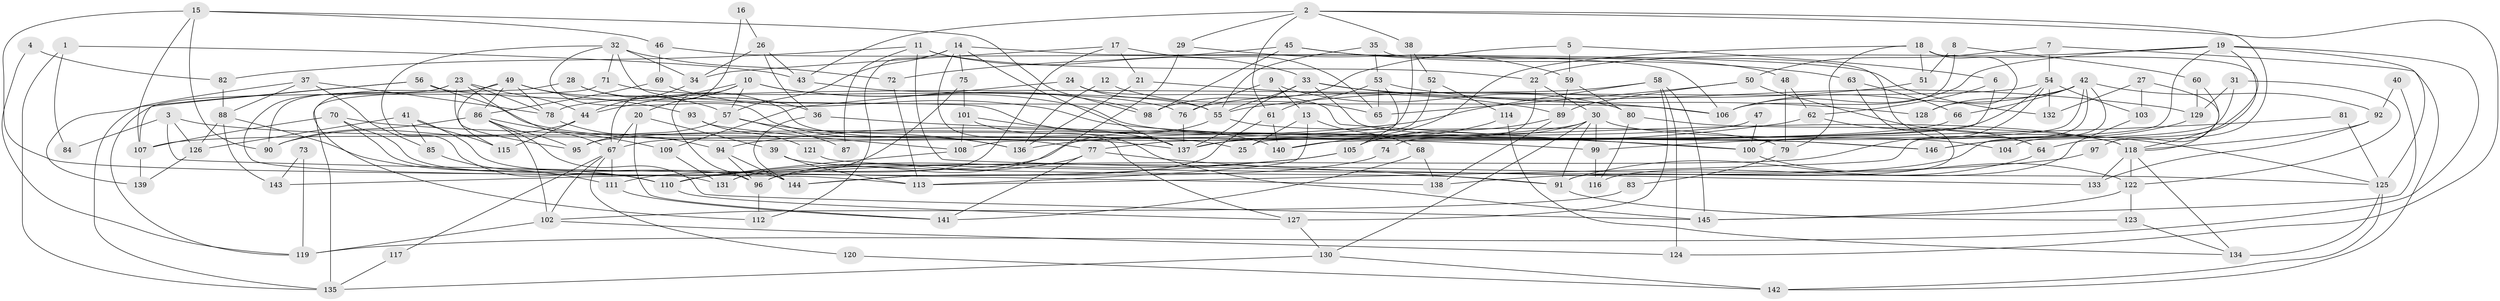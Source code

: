 // coarse degree distribution, {3: 0.26, 8: 0.05, 4: 0.2, 5: 0.13, 7: 0.08, 2: 0.09, 9: 0.04, 6: 0.1, 11: 0.03, 10: 0.02}
// Generated by graph-tools (version 1.1) at 2025/41/03/06/25 10:41:59]
// undirected, 146 vertices, 292 edges
graph export_dot {
graph [start="1"]
  node [color=gray90,style=filled];
  1;
  2;
  3;
  4;
  5;
  6;
  7;
  8;
  9;
  10;
  11;
  12;
  13;
  14;
  15;
  16;
  17;
  18;
  19;
  20;
  21;
  22;
  23;
  24;
  25;
  26;
  27;
  28;
  29;
  30;
  31;
  32;
  33;
  34;
  35;
  36;
  37;
  38;
  39;
  40;
  41;
  42;
  43;
  44;
  45;
  46;
  47;
  48;
  49;
  50;
  51;
  52;
  53;
  54;
  55;
  56;
  57;
  58;
  59;
  60;
  61;
  62;
  63;
  64;
  65;
  66;
  67;
  68;
  69;
  70;
  71;
  72;
  73;
  74;
  75;
  76;
  77;
  78;
  79;
  80;
  81;
  82;
  83;
  84;
  85;
  86;
  87;
  88;
  89;
  90;
  91;
  92;
  93;
  94;
  95;
  96;
  97;
  98;
  99;
  100;
  101;
  102;
  103;
  104;
  105;
  106;
  107;
  108;
  109;
  110;
  111;
  112;
  113;
  114;
  115;
  116;
  117;
  118;
  119;
  120;
  121;
  122;
  123;
  124;
  125;
  126;
  127;
  128;
  129;
  130;
  131;
  132;
  133;
  134;
  135;
  136;
  137;
  138;
  139;
  140;
  141;
  142;
  143;
  144;
  145;
  146;
  1 -- 43;
  1 -- 135;
  1 -- 84;
  2 -- 43;
  2 -- 64;
  2 -- 29;
  2 -- 38;
  2 -- 61;
  2 -- 124;
  3 -- 126;
  3 -- 25;
  3 -- 84;
  3 -- 138;
  4 -- 119;
  4 -- 82;
  5 -- 98;
  5 -- 59;
  5 -- 6;
  6 -- 140;
  6 -- 62;
  7 -- 54;
  7 -- 142;
  7 -- 50;
  8 -- 106;
  8 -- 51;
  8 -- 60;
  9 -- 80;
  9 -- 76;
  9 -- 13;
  10 -- 44;
  10 -- 96;
  10 -- 20;
  10 -- 57;
  10 -- 98;
  10 -- 118;
  11 -- 133;
  11 -- 22;
  11 -- 33;
  11 -- 82;
  11 -- 87;
  12 -- 65;
  12 -- 136;
  13 -- 113;
  13 -- 25;
  13 -- 68;
  14 -- 127;
  14 -- 57;
  14 -- 75;
  14 -- 106;
  14 -- 112;
  14 -- 137;
  15 -- 90;
  15 -- 107;
  15 -- 46;
  15 -- 98;
  15 -- 113;
  16 -- 67;
  16 -- 26;
  17 -- 34;
  17 -- 131;
  17 -- 21;
  17 -- 65;
  18 -- 137;
  18 -- 118;
  18 -- 51;
  18 -- 79;
  18 -- 128;
  19 -- 106;
  19 -- 119;
  19 -- 22;
  19 -- 25;
  19 -- 104;
  19 -- 125;
  20 -- 39;
  20 -- 67;
  20 -- 141;
  21 -- 136;
  21 -- 89;
  22 -- 30;
  22 -- 74;
  23 -- 95;
  23 -- 78;
  23 -- 44;
  23 -- 67;
  23 -- 90;
  23 -- 131;
  24 -- 55;
  24 -- 100;
  24 -- 109;
  26 -- 34;
  26 -- 36;
  26 -- 43;
  27 -- 118;
  27 -- 103;
  27 -- 132;
  28 -- 77;
  28 -- 135;
  28 -- 36;
  29 -- 96;
  29 -- 59;
  30 -- 105;
  30 -- 91;
  30 -- 99;
  30 -- 104;
  30 -- 107;
  30 -- 130;
  31 -- 129;
  31 -- 146;
  31 -- 122;
  32 -- 136;
  32 -- 110;
  32 -- 34;
  32 -- 71;
  32 -- 72;
  32 -- 140;
  33 -- 106;
  33 -- 55;
  33 -- 129;
  33 -- 137;
  33 -- 146;
  34 -- 44;
  35 -- 53;
  35 -- 55;
  35 -- 64;
  36 -- 100;
  36 -- 144;
  37 -- 78;
  37 -- 85;
  37 -- 88;
  37 -- 139;
  38 -- 52;
  38 -- 108;
  39 -- 113;
  39 -- 91;
  40 -- 92;
  40 -- 145;
  41 -- 144;
  41 -- 126;
  41 -- 85;
  41 -- 115;
  42 -- 138;
  42 -- 106;
  42 -- 66;
  42 -- 92;
  42 -- 100;
  42 -- 113;
  42 -- 128;
  43 -- 55;
  44 -- 90;
  44 -- 115;
  45 -- 72;
  45 -- 98;
  45 -- 48;
  45 -- 63;
  46 -- 132;
  46 -- 69;
  47 -- 95;
  47 -- 100;
  48 -- 62;
  48 -- 79;
  49 -- 112;
  49 -- 115;
  49 -- 57;
  49 -- 78;
  49 -- 86;
  49 -- 93;
  50 -- 89;
  50 -- 65;
  50 -- 125;
  51 -- 55;
  52 -- 77;
  52 -- 114;
  53 -- 65;
  53 -- 128;
  53 -- 61;
  53 -- 105;
  54 -- 78;
  54 -- 137;
  54 -- 96;
  54 -- 103;
  54 -- 132;
  55 -- 79;
  55 -- 111;
  56 -- 137;
  56 -- 107;
  56 -- 106;
  56 -- 135;
  57 -- 87;
  57 -- 95;
  57 -- 136;
  58 -- 124;
  58 -- 145;
  58 -- 76;
  58 -- 94;
  58 -- 127;
  59 -- 89;
  59 -- 80;
  60 -- 129;
  60 -- 97;
  61 -- 140;
  61 -- 144;
  62 -- 64;
  62 -- 136;
  63 -- 66;
  63 -- 91;
  64 -- 91;
  66 -- 67;
  67 -- 102;
  67 -- 111;
  67 -- 117;
  67 -- 120;
  68 -- 141;
  68 -- 138;
  69 -- 86;
  69 -- 146;
  70 -- 96;
  70 -- 110;
  70 -- 99;
  70 -- 107;
  71 -- 76;
  71 -- 119;
  72 -- 113;
  73 -- 143;
  73 -- 119;
  74 -- 144;
  75 -- 101;
  75 -- 131;
  76 -- 137;
  77 -- 141;
  77 -- 96;
  77 -- 91;
  78 -- 94;
  79 -- 83;
  80 -- 118;
  80 -- 116;
  81 -- 99;
  81 -- 125;
  82 -- 88;
  83 -- 102;
  85 -- 111;
  86 -- 109;
  86 -- 90;
  86 -- 95;
  86 -- 102;
  86 -- 145;
  88 -- 110;
  88 -- 126;
  88 -- 143;
  89 -- 138;
  89 -- 105;
  91 -- 123;
  92 -- 118;
  92 -- 133;
  93 -- 108;
  93 -- 121;
  94 -- 144;
  94 -- 96;
  96 -- 112;
  97 -- 110;
  99 -- 116;
  100 -- 122;
  101 -- 145;
  101 -- 137;
  101 -- 108;
  102 -- 119;
  102 -- 124;
  103 -- 116;
  105 -- 110;
  105 -- 143;
  107 -- 139;
  108 -- 110;
  109 -- 131;
  110 -- 127;
  111 -- 141;
  114 -- 134;
  114 -- 140;
  117 -- 135;
  118 -- 134;
  118 -- 122;
  118 -- 133;
  120 -- 142;
  121 -- 125;
  122 -- 123;
  122 -- 145;
  123 -- 134;
  125 -- 134;
  125 -- 142;
  126 -- 139;
  127 -- 130;
  129 -- 146;
  130 -- 135;
  130 -- 142;
}
